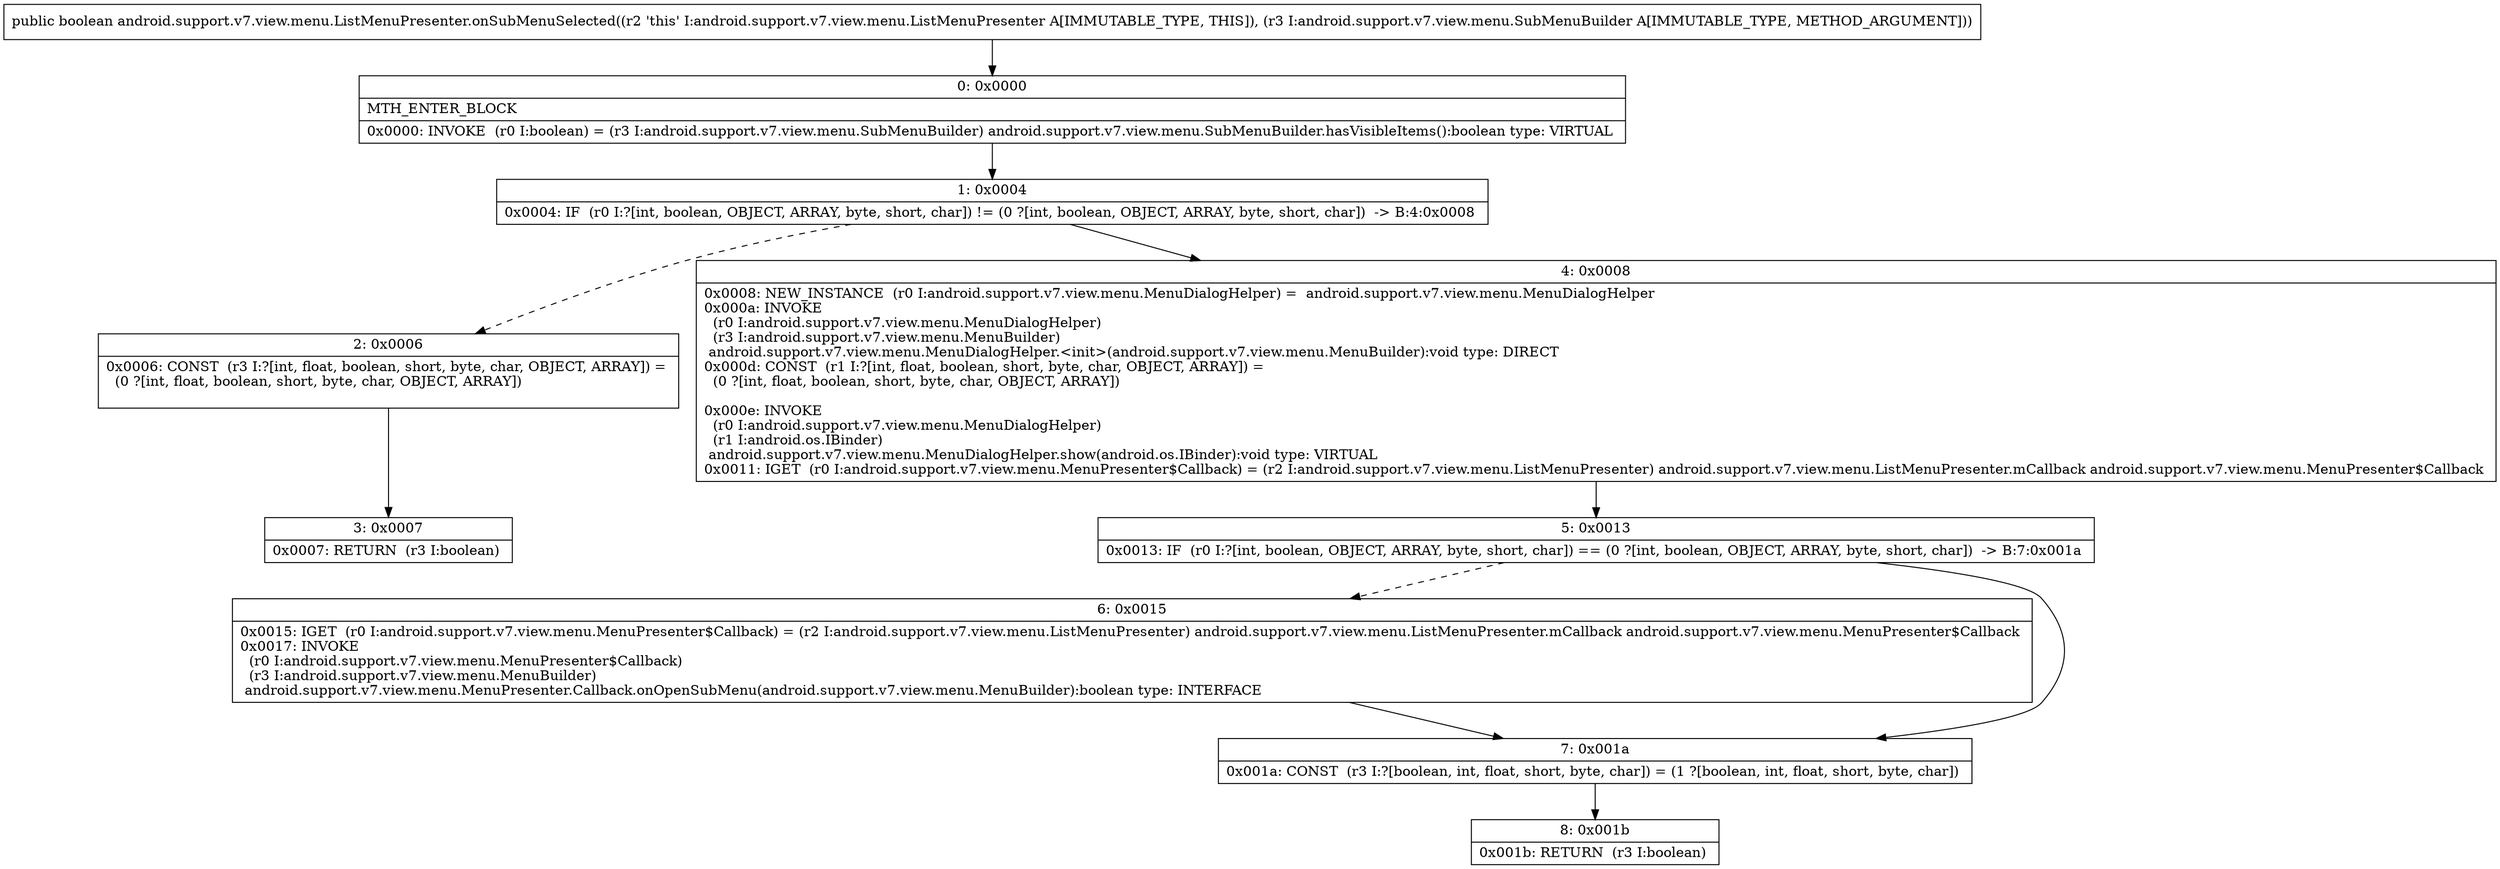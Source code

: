 digraph "CFG forandroid.support.v7.view.menu.ListMenuPresenter.onSubMenuSelected(Landroid\/support\/v7\/view\/menu\/SubMenuBuilder;)Z" {
Node_0 [shape=record,label="{0\:\ 0x0000|MTH_ENTER_BLOCK\l|0x0000: INVOKE  (r0 I:boolean) = (r3 I:android.support.v7.view.menu.SubMenuBuilder) android.support.v7.view.menu.SubMenuBuilder.hasVisibleItems():boolean type: VIRTUAL \l}"];
Node_1 [shape=record,label="{1\:\ 0x0004|0x0004: IF  (r0 I:?[int, boolean, OBJECT, ARRAY, byte, short, char]) != (0 ?[int, boolean, OBJECT, ARRAY, byte, short, char])  \-\> B:4:0x0008 \l}"];
Node_2 [shape=record,label="{2\:\ 0x0006|0x0006: CONST  (r3 I:?[int, float, boolean, short, byte, char, OBJECT, ARRAY]) = \l  (0 ?[int, float, boolean, short, byte, char, OBJECT, ARRAY])\l \l}"];
Node_3 [shape=record,label="{3\:\ 0x0007|0x0007: RETURN  (r3 I:boolean) \l}"];
Node_4 [shape=record,label="{4\:\ 0x0008|0x0008: NEW_INSTANCE  (r0 I:android.support.v7.view.menu.MenuDialogHelper) =  android.support.v7.view.menu.MenuDialogHelper \l0x000a: INVOKE  \l  (r0 I:android.support.v7.view.menu.MenuDialogHelper)\l  (r3 I:android.support.v7.view.menu.MenuBuilder)\l android.support.v7.view.menu.MenuDialogHelper.\<init\>(android.support.v7.view.menu.MenuBuilder):void type: DIRECT \l0x000d: CONST  (r1 I:?[int, float, boolean, short, byte, char, OBJECT, ARRAY]) = \l  (0 ?[int, float, boolean, short, byte, char, OBJECT, ARRAY])\l \l0x000e: INVOKE  \l  (r0 I:android.support.v7.view.menu.MenuDialogHelper)\l  (r1 I:android.os.IBinder)\l android.support.v7.view.menu.MenuDialogHelper.show(android.os.IBinder):void type: VIRTUAL \l0x0011: IGET  (r0 I:android.support.v7.view.menu.MenuPresenter$Callback) = (r2 I:android.support.v7.view.menu.ListMenuPresenter) android.support.v7.view.menu.ListMenuPresenter.mCallback android.support.v7.view.menu.MenuPresenter$Callback \l}"];
Node_5 [shape=record,label="{5\:\ 0x0013|0x0013: IF  (r0 I:?[int, boolean, OBJECT, ARRAY, byte, short, char]) == (0 ?[int, boolean, OBJECT, ARRAY, byte, short, char])  \-\> B:7:0x001a \l}"];
Node_6 [shape=record,label="{6\:\ 0x0015|0x0015: IGET  (r0 I:android.support.v7.view.menu.MenuPresenter$Callback) = (r2 I:android.support.v7.view.menu.ListMenuPresenter) android.support.v7.view.menu.ListMenuPresenter.mCallback android.support.v7.view.menu.MenuPresenter$Callback \l0x0017: INVOKE  \l  (r0 I:android.support.v7.view.menu.MenuPresenter$Callback)\l  (r3 I:android.support.v7.view.menu.MenuBuilder)\l android.support.v7.view.menu.MenuPresenter.Callback.onOpenSubMenu(android.support.v7.view.menu.MenuBuilder):boolean type: INTERFACE \l}"];
Node_7 [shape=record,label="{7\:\ 0x001a|0x001a: CONST  (r3 I:?[boolean, int, float, short, byte, char]) = (1 ?[boolean, int, float, short, byte, char]) \l}"];
Node_8 [shape=record,label="{8\:\ 0x001b|0x001b: RETURN  (r3 I:boolean) \l}"];
MethodNode[shape=record,label="{public boolean android.support.v7.view.menu.ListMenuPresenter.onSubMenuSelected((r2 'this' I:android.support.v7.view.menu.ListMenuPresenter A[IMMUTABLE_TYPE, THIS]), (r3 I:android.support.v7.view.menu.SubMenuBuilder A[IMMUTABLE_TYPE, METHOD_ARGUMENT])) }"];
MethodNode -> Node_0;
Node_0 -> Node_1;
Node_1 -> Node_2[style=dashed];
Node_1 -> Node_4;
Node_2 -> Node_3;
Node_4 -> Node_5;
Node_5 -> Node_6[style=dashed];
Node_5 -> Node_7;
Node_6 -> Node_7;
Node_7 -> Node_8;
}

